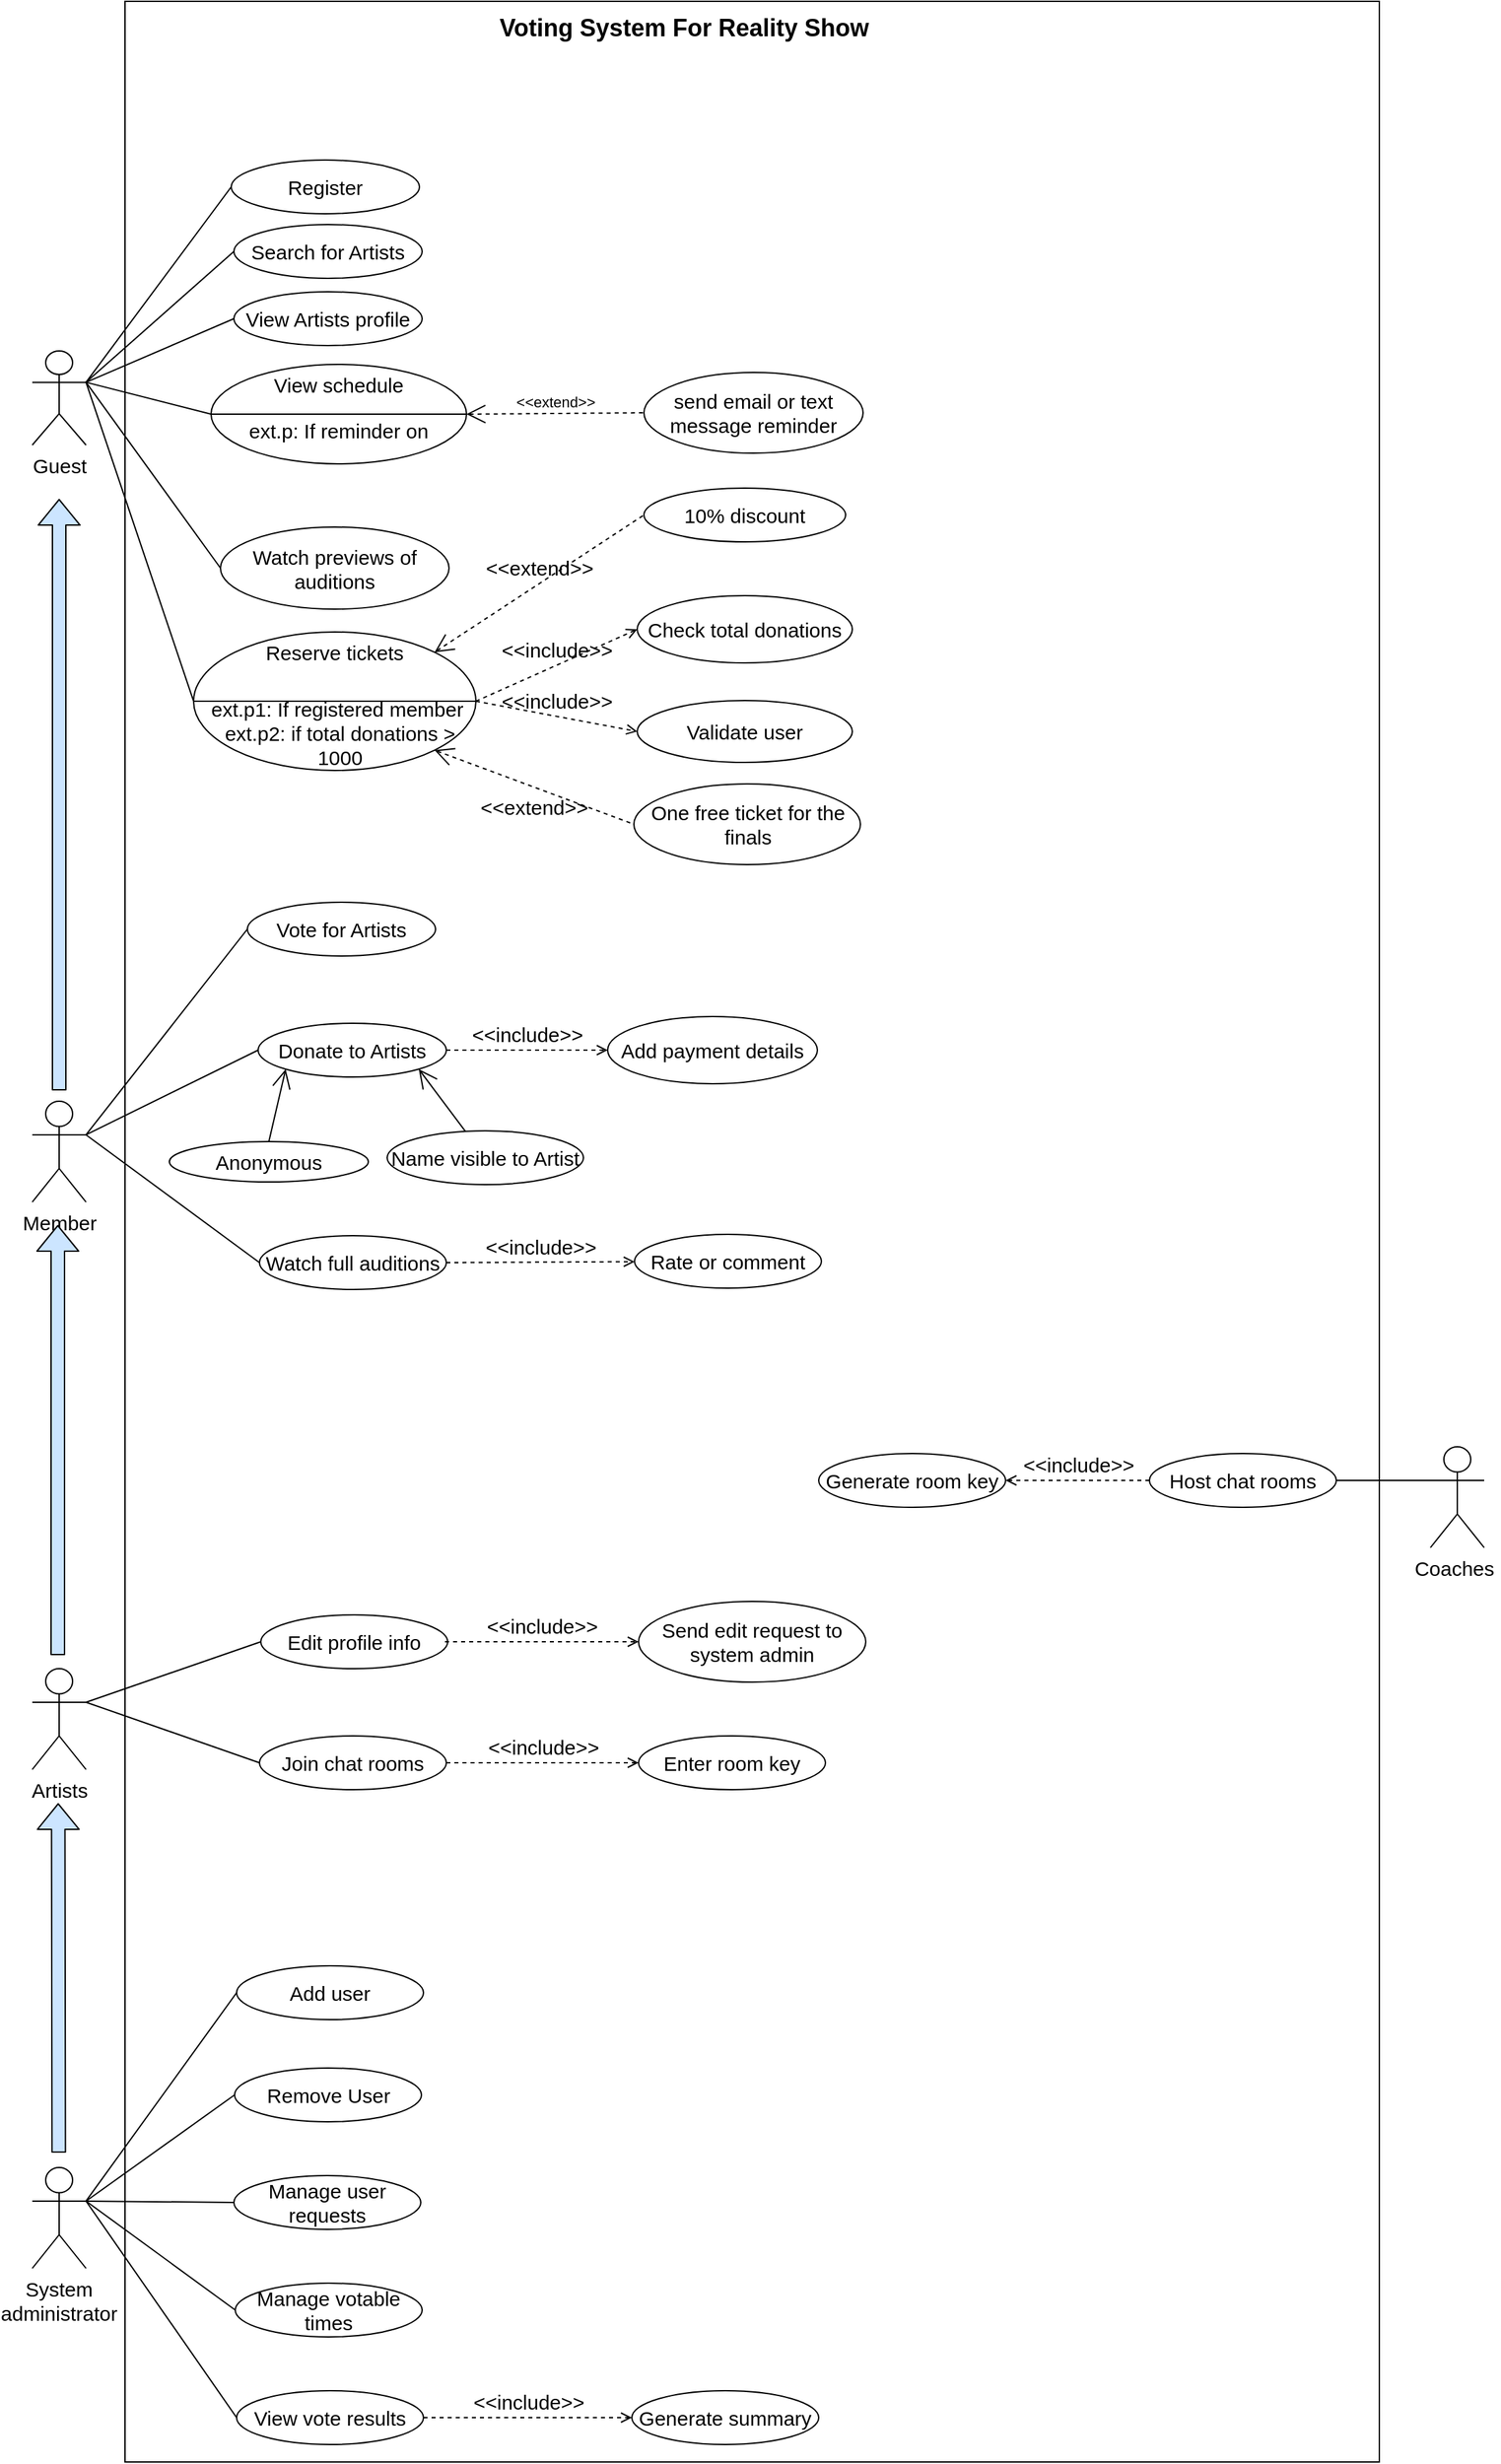 <mxfile version="13.6.4" type="github">
  <diagram id="oSM0W3Erjih9ODZ4Tuiz" name="Page-1">
    <mxGraphModel dx="1665" dy="1640" grid="1" gridSize="10" guides="1" tooltips="1" connect="1" arrows="1" fold="1" page="1" pageScale="1" pageWidth="827" pageHeight="1169" background="#FFFFFF" math="0" shadow="0">
      <root>
        <mxCell id="0" />
        <mxCell id="1" parent="0" />
        <mxCell id="tAQa_KuwIjuZp4DGvMyW-7" value="" style="rounded=0;whiteSpace=wrap;html=1;fillColor=none;fontSize=15;" parent="1" vertex="1">
          <mxGeometry x="79" y="-60" width="933" height="1830" as="geometry" />
        </mxCell>
        <mxCell id="tAQa_KuwIjuZp4DGvMyW-3" value="Member" style="shape=umlActor;verticalLabelPosition=bottom;verticalAlign=top;html=1;fontSize=15;" parent="1" vertex="1">
          <mxGeometry x="10" y="758" width="40" height="75" as="geometry" />
        </mxCell>
        <mxCell id="tAQa_KuwIjuZp4DGvMyW-5" value="Guest" style="shape=umlActor;verticalLabelPosition=bottom;verticalAlign=top;html=1;fontSize=15;" parent="1" vertex="1">
          <mxGeometry x="10" y="200" width="40" height="70" as="geometry" />
        </mxCell>
        <mxCell id="tAQa_KuwIjuZp4DGvMyW-8" value="Voting System For Reality Show" style="text;html=1;strokeColor=none;fillColor=none;align=center;verticalAlign=middle;whiteSpace=wrap;rounded=0;fontStyle=1;fontSize=18;" parent="1" vertex="1">
          <mxGeometry x="325" y="-50" width="340" height="20" as="geometry" />
        </mxCell>
        <mxCell id="tAQa_KuwIjuZp4DGvMyW-9" value="Search for Artists" style="ellipse;whiteSpace=wrap;html=1;fillColor=none;fontSize=15;" parent="1" vertex="1">
          <mxGeometry x="160" y="106" width="140" height="40" as="geometry" />
        </mxCell>
        <mxCell id="tAQa_KuwIjuZp4DGvMyW-14" value="" style="endArrow=none;html=1;exitX=1;exitY=0.333;exitDx=0;exitDy=0;exitPerimeter=0;entryX=0;entryY=0.5;entryDx=0;entryDy=0;fontSize=15;" parent="1" source="tAQa_KuwIjuZp4DGvMyW-5" target="tAQa_KuwIjuZp4DGvMyW-21" edge="1">
          <mxGeometry width="50" height="50" relative="1" as="geometry">
            <mxPoint x="110" y="180" as="sourcePoint" />
            <mxPoint x="160" y="130" as="targetPoint" />
            <Array as="points" />
          </mxGeometry>
        </mxCell>
        <mxCell id="tAQa_KuwIjuZp4DGvMyW-16" value="View Artists profile" style="ellipse;whiteSpace=wrap;html=1;fillColor=none;fontSize=15;" parent="1" vertex="1">
          <mxGeometry x="160" y="156" width="140" height="40" as="geometry" />
        </mxCell>
        <mxCell id="tAQa_KuwIjuZp4DGvMyW-17" value="View schedule" style="ellipse;whiteSpace=wrap;html=1;fillColor=none;fontSize=15;verticalAlign=top;" parent="1" vertex="1">
          <mxGeometry x="143" y="210" width="190" height="74" as="geometry" />
        </mxCell>
        <mxCell id="tAQa_KuwIjuZp4DGvMyW-18" value="Watch previews of auditions" style="ellipse;whiteSpace=wrap;html=1;fillColor=none;fontSize=15;" parent="1" vertex="1">
          <mxGeometry x="150" y="331" width="170" height="61" as="geometry" />
        </mxCell>
        <mxCell id="tAQa_KuwIjuZp4DGvMyW-19" value="&lt;font style=&quot;font-size: 15px;&quot;&gt;Reserve tickets&lt;/font&gt;" style="ellipse;whiteSpace=wrap;html=1;fillColor=none;verticalAlign=top;horizontal=1;labelPosition=center;verticalLabelPosition=middle;align=center;fontSize=15;" parent="1" vertex="1">
          <mxGeometry x="130" y="409" width="210" height="103" as="geometry" />
        </mxCell>
        <mxCell id="tAQa_KuwIjuZp4DGvMyW-21" value="Register" style="ellipse;whiteSpace=wrap;html=1;fillColor=none;fontSize=15;" parent="1" vertex="1">
          <mxGeometry x="158" y="58" width="140" height="40" as="geometry" />
        </mxCell>
        <mxCell id="tAQa_KuwIjuZp4DGvMyW-22" value="" style="endArrow=none;html=1;entryX=0;entryY=0.5;entryDx=0;entryDy=0;exitX=1;exitY=0.333;exitDx=0;exitDy=0;exitPerimeter=0;fontSize=15;" parent="1" source="tAQa_KuwIjuZp4DGvMyW-5" target="tAQa_KuwIjuZp4DGvMyW-9" edge="1">
          <mxGeometry width="50" height="50" relative="1" as="geometry">
            <mxPoint x="60" y="170" as="sourcePoint" />
            <mxPoint x="168" y="122" as="targetPoint" />
            <Array as="points" />
          </mxGeometry>
        </mxCell>
        <mxCell id="tAQa_KuwIjuZp4DGvMyW-23" value="" style="endArrow=none;html=1;exitX=1;exitY=0.333;exitDx=0;exitDy=0;exitPerimeter=0;entryX=0;entryY=0.5;entryDx=0;entryDy=0;fontSize=15;" parent="1" source="tAQa_KuwIjuZp4DGvMyW-5" target="tAQa_KuwIjuZp4DGvMyW-16" edge="1">
          <mxGeometry width="50" height="50" relative="1" as="geometry">
            <mxPoint x="80" y="190" as="sourcePoint" />
            <mxPoint x="178" y="132" as="targetPoint" />
            <Array as="points" />
          </mxGeometry>
        </mxCell>
        <mxCell id="tAQa_KuwIjuZp4DGvMyW-24" value="" style="endArrow=none;html=1;entryX=0;entryY=0.5;entryDx=0;entryDy=0;exitX=1;exitY=0.333;exitDx=0;exitDy=0;exitPerimeter=0;fontSize=15;" parent="1" source="tAQa_KuwIjuZp4DGvMyW-5" target="tAQa_KuwIjuZp4DGvMyW-17" edge="1">
          <mxGeometry width="50" height="50" relative="1" as="geometry">
            <mxPoint x="70" y="170" as="sourcePoint" />
            <mxPoint x="188" y="142" as="targetPoint" />
            <Array as="points" />
          </mxGeometry>
        </mxCell>
        <mxCell id="tAQa_KuwIjuZp4DGvMyW-25" value="" style="endArrow=none;html=1;entryX=0;entryY=0.5;entryDx=0;entryDy=0;exitX=1;exitY=0.333;exitDx=0;exitDy=0;exitPerimeter=0;fontSize=15;" parent="1" source="tAQa_KuwIjuZp4DGvMyW-5" target="tAQa_KuwIjuZp4DGvMyW-18" edge="1">
          <mxGeometry width="50" height="50" relative="1" as="geometry">
            <mxPoint x="70" y="170" as="sourcePoint" />
            <mxPoint x="198" y="152" as="targetPoint" />
            <Array as="points" />
          </mxGeometry>
        </mxCell>
        <mxCell id="tAQa_KuwIjuZp4DGvMyW-26" value="" style="endArrow=none;html=1;entryX=0;entryY=0.5;entryDx=0;entryDy=0;exitX=1;exitY=0.333;exitDx=0;exitDy=0;exitPerimeter=0;fontSize=15;" parent="1" source="tAQa_KuwIjuZp4DGvMyW-5" target="tAQa_KuwIjuZp4DGvMyW-19" edge="1">
          <mxGeometry width="50" height="50" relative="1" as="geometry">
            <mxPoint x="80" y="180" as="sourcePoint" />
            <mxPoint x="171.0" y="323" as="targetPoint" />
            <Array as="points" />
          </mxGeometry>
        </mxCell>
        <mxCell id="tAQa_KuwIjuZp4DGvMyW-31" value="Vote for Artists" style="ellipse;whiteSpace=wrap;html=1;fillColor=none;fontSize=15;" parent="1" vertex="1">
          <mxGeometry x="170" y="610" width="140" height="40" as="geometry" />
        </mxCell>
        <mxCell id="tAQa_KuwIjuZp4DGvMyW-32" value="Donate to Artists" style="ellipse;whiteSpace=wrap;html=1;fillColor=none;fontSize=15;" parent="1" vertex="1">
          <mxGeometry x="178" y="700" width="140" height="40" as="geometry" />
        </mxCell>
        <mxCell id="tAQa_KuwIjuZp4DGvMyW-33" value="Watch full auditions" style="ellipse;whiteSpace=wrap;html=1;fillColor=none;fontSize=15;" parent="1" vertex="1">
          <mxGeometry x="179" y="858" width="139" height="40" as="geometry" />
        </mxCell>
        <mxCell id="tAQa_KuwIjuZp4DGvMyW-34" value="Name visible to Artist" style="ellipse;whiteSpace=wrap;html=1;fillColor=none;fontSize=15;" parent="1" vertex="1">
          <mxGeometry x="274" y="780" width="146" height="40" as="geometry" />
        </mxCell>
        <mxCell id="tAQa_KuwIjuZp4DGvMyW-35" value="Anonymous" style="ellipse;whiteSpace=wrap;html=1;fillColor=none;fontSize=15;" parent="1" vertex="1">
          <mxGeometry x="112" y="788" width="148" height="30" as="geometry" />
        </mxCell>
        <mxCell id="tAQa_KuwIjuZp4DGvMyW-38" value="" style="endArrow=open;endFill=1;endSize=12;html=1;exitX=0.5;exitY=0;exitDx=0;exitDy=0;entryX=0;entryY=1;entryDx=0;entryDy=0;fontSize=15;" parent="1" source="tAQa_KuwIjuZp4DGvMyW-35" target="tAQa_KuwIjuZp4DGvMyW-32" edge="1">
          <mxGeometry width="160" relative="1" as="geometry">
            <mxPoint x="160" y="440" as="sourcePoint" />
            <mxPoint x="206" y="530" as="targetPoint" />
          </mxGeometry>
        </mxCell>
        <mxCell id="tAQa_KuwIjuZp4DGvMyW-39" value="" style="endArrow=open;endFill=1;endSize=12;html=1;entryX=1;entryY=1;entryDx=0;entryDy=0;fontSize=15;" parent="1" source="tAQa_KuwIjuZp4DGvMyW-34" target="tAQa_KuwIjuZp4DGvMyW-32" edge="1">
          <mxGeometry width="160" relative="1" as="geometry">
            <mxPoint x="160" y="440" as="sourcePoint" />
            <mxPoint x="320" y="440" as="targetPoint" />
          </mxGeometry>
        </mxCell>
        <mxCell id="tAQa_KuwIjuZp4DGvMyW-41" value="" style="endArrow=none;html=1;exitX=1;exitY=0.333;exitDx=0;exitDy=0;exitPerimeter=0;entryX=0;entryY=0.5;entryDx=0;entryDy=0;fontSize=15;" parent="1" source="tAQa_KuwIjuZp4DGvMyW-3" target="tAQa_KuwIjuZp4DGvMyW-31" edge="1">
          <mxGeometry width="50" height="50" relative="1" as="geometry">
            <mxPoint x="220" y="580" as="sourcePoint" />
            <mxPoint x="270" y="530" as="targetPoint" />
          </mxGeometry>
        </mxCell>
        <mxCell id="tAQa_KuwIjuZp4DGvMyW-42" value="" style="endArrow=none;html=1;entryX=0;entryY=0.5;entryDx=0;entryDy=0;exitX=1;exitY=0.333;exitDx=0;exitDy=0;exitPerimeter=0;fontSize=15;" parent="1" source="tAQa_KuwIjuZp4DGvMyW-3" target="tAQa_KuwIjuZp4DGvMyW-32" edge="1">
          <mxGeometry width="50" height="50" relative="1" as="geometry">
            <mxPoint x="50" y="540" as="sourcePoint" />
            <mxPoint x="168" y="470" as="targetPoint" />
          </mxGeometry>
        </mxCell>
        <mxCell id="tAQa_KuwIjuZp4DGvMyW-43" value="" style="endArrow=none;html=1;entryX=0;entryY=0.5;entryDx=0;entryDy=0;exitX=1;exitY=0.333;exitDx=0;exitDy=0;exitPerimeter=0;fontSize=15;" parent="1" source="tAQa_KuwIjuZp4DGvMyW-3" target="tAQa_KuwIjuZp4DGvMyW-33" edge="1">
          <mxGeometry width="50" height="50" relative="1" as="geometry">
            <mxPoint x="60" y="540" as="sourcePoint" />
            <mxPoint x="178" y="480" as="targetPoint" />
          </mxGeometry>
        </mxCell>
        <mxCell id="tAQa_KuwIjuZp4DGvMyW-49" value="Artists" style="shape=umlActor;verticalLabelPosition=bottom;verticalAlign=top;html=1;fontSize=15;" parent="1" vertex="1">
          <mxGeometry x="10" y="1180" width="40" height="75" as="geometry" />
        </mxCell>
        <mxCell id="tAQa_KuwIjuZp4DGvMyW-55" value="" style="shape=flexArrow;endArrow=classic;html=1;fillColor=#CCE5FF;fontSize=15;" parent="1" edge="1">
          <mxGeometry width="50" height="50" relative="1" as="geometry">
            <mxPoint x="30" y="750" as="sourcePoint" />
            <mxPoint x="30" y="310" as="targetPoint" />
          </mxGeometry>
        </mxCell>
        <mxCell id="tAQa_KuwIjuZp4DGvMyW-56" value="" style="shape=flexArrow;endArrow=classic;html=1;fillColor=#CCE5FF;fontSize=15;" parent="1" edge="1">
          <mxGeometry width="50" height="50" relative="1" as="geometry">
            <mxPoint x="29" y="1170" as="sourcePoint" />
            <mxPoint x="29" y="850" as="targetPoint" />
          </mxGeometry>
        </mxCell>
        <mxCell id="tAQa_KuwIjuZp4DGvMyW-58" value="Join chat rooms" style="ellipse;whiteSpace=wrap;html=1;fillColor=none;fontSize=15;" parent="1" vertex="1">
          <mxGeometry x="179" y="1230" width="139" height="40" as="geometry" />
        </mxCell>
        <mxCell id="tAQa_KuwIjuZp4DGvMyW-59" value="" style="endArrow=none;html=1;fillColor=#CCE5FF;exitX=1;exitY=0.333;exitDx=0;exitDy=0;exitPerimeter=0;entryX=0;entryY=0.5;entryDx=0;entryDy=0;fontSize=15;" parent="1" source="tAQa_KuwIjuZp4DGvMyW-49" target="-AWZ3N57IZkYEkBXTIfi-49" edge="1">
          <mxGeometry width="50" height="50" relative="1" as="geometry">
            <mxPoint x="220" y="810" as="sourcePoint" />
            <mxPoint x="270" y="760" as="targetPoint" />
          </mxGeometry>
        </mxCell>
        <mxCell id="tAQa_KuwIjuZp4DGvMyW-60" value="" style="endArrow=none;html=1;fillColor=#CCE5FF;entryX=0;entryY=0.5;entryDx=0;entryDy=0;exitX=1;exitY=0.333;exitDx=0;exitDy=0;exitPerimeter=0;fontSize=15;" parent="1" source="tAQa_KuwIjuZp4DGvMyW-49" target="tAQa_KuwIjuZp4DGvMyW-58" edge="1">
          <mxGeometry width="50" height="50" relative="1" as="geometry">
            <mxPoint x="60" y="870" as="sourcePoint" />
            <mxPoint x="188.0" y="794" as="targetPoint" />
          </mxGeometry>
        </mxCell>
        <mxCell id="tAQa_KuwIjuZp4DGvMyW-61" value="Coaches&amp;nbsp;" style="shape=umlActor;verticalLabelPosition=bottom;verticalAlign=top;html=1;whiteSpace=wrap;fontSize=15;" parent="1" vertex="1">
          <mxGeometry x="1050" y="1015" width="40" height="75" as="geometry" />
        </mxCell>
        <mxCell id="tAQa_KuwIjuZp4DGvMyW-63" value="Host chat rooms" style="ellipse;whiteSpace=wrap;html=1;fillColor=none;fontSize=15;" parent="1" vertex="1">
          <mxGeometry x="841" y="1020" width="139" height="40" as="geometry" />
        </mxCell>
        <mxCell id="tAQa_KuwIjuZp4DGvMyW-64" value="" style="endArrow=none;html=1;fillColor=#CCE5FF;exitX=0;exitY=0.333;exitDx=0;exitDy=0;exitPerimeter=0;entryX=1;entryY=0.5;entryDx=0;entryDy=0;fontSize=15;" parent="1" source="tAQa_KuwIjuZp4DGvMyW-61" target="tAQa_KuwIjuZp4DGvMyW-63" edge="1">
          <mxGeometry width="50" height="50" relative="1" as="geometry">
            <mxPoint x="220" y="1020" as="sourcePoint" />
            <mxPoint x="790" y="1040" as="targetPoint" />
          </mxGeometry>
        </mxCell>
        <mxCell id="tAQa_KuwIjuZp4DGvMyW-65" value="System administrator&lt;br style=&quot;font-size: 15px;&quot;&gt;" style="shape=umlActor;verticalLabelPosition=bottom;verticalAlign=top;html=1;whiteSpace=wrap;fontSize=15;" parent="1" vertex="1">
          <mxGeometry x="10" y="1551" width="40" height="75" as="geometry" />
        </mxCell>
        <mxCell id="tAQa_KuwIjuZp4DGvMyW-67" value="Manage votable times" style="ellipse;whiteSpace=wrap;html=1;fillColor=none;fontSize=15;" parent="1" vertex="1">
          <mxGeometry x="161" y="1637" width="139" height="40" as="geometry" />
        </mxCell>
        <mxCell id="tAQa_KuwIjuZp4DGvMyW-68" value="Manage user requests" style="ellipse;whiteSpace=wrap;html=1;fillColor=none;fontSize=15;" parent="1" vertex="1">
          <mxGeometry x="160" y="1557" width="139" height="40" as="geometry" />
        </mxCell>
        <mxCell id="tAQa_KuwIjuZp4DGvMyW-69" value="Remove User" style="ellipse;whiteSpace=wrap;html=1;fillColor=none;fontSize=15;" parent="1" vertex="1">
          <mxGeometry x="160.5" y="1477" width="139" height="40" as="geometry" />
        </mxCell>
        <mxCell id="tAQa_KuwIjuZp4DGvMyW-70" value="Add user" style="ellipse;whiteSpace=wrap;html=1;fillColor=none;fontSize=15;" parent="1" vertex="1">
          <mxGeometry x="162" y="1401" width="139" height="40" as="geometry" />
        </mxCell>
        <mxCell id="tAQa_KuwIjuZp4DGvMyW-72" value="View vote results" style="ellipse;whiteSpace=wrap;html=1;fillColor=none;fontSize=15;" parent="1" vertex="1">
          <mxGeometry x="162" y="1717" width="139" height="40" as="geometry" />
        </mxCell>
        <mxCell id="tAQa_KuwIjuZp4DGvMyW-73" value="&amp;lt;&amp;lt;include&amp;gt;&amp;gt;" style="edgeStyle=none;html=1;endArrow=open;verticalAlign=bottom;dashed=1;labelBackgroundColor=none;fillColor=#CCE5FF;fontSize=15;entryX=0;entryY=0.5;entryDx=0;entryDy=0;exitX=1;exitY=0.5;exitDx=0;exitDy=0;" parent="1" source="tAQa_KuwIjuZp4DGvMyW-19" target="tAQa_KuwIjuZp4DGvMyW-74" edge="1">
          <mxGeometry width="160" relative="1" as="geometry">
            <mxPoint x="340" y="374" as="sourcePoint" />
            <mxPoint x="461" y="361.41" as="targetPoint" />
          </mxGeometry>
        </mxCell>
        <mxCell id="tAQa_KuwIjuZp4DGvMyW-74" value="Check total donations" style="ellipse;whiteSpace=wrap;html=1;fillColor=none;fontSize=15;" parent="1" vertex="1">
          <mxGeometry x="460" y="382" width="160" height="50" as="geometry" />
        </mxCell>
        <mxCell id="-AWZ3N57IZkYEkBXTIfi-2" value="&amp;lt;&amp;lt;include&amp;gt;&amp;gt;" style="edgeStyle=none;html=1;endArrow=open;verticalAlign=bottom;dashed=1;labelBackgroundColor=none;fillColor=#CCE5FF;fontSize=15;entryX=0;entryY=0.5;entryDx=0;entryDy=0;exitX=1;exitY=0.5;exitDx=0;exitDy=0;" parent="1" source="tAQa_KuwIjuZp4DGvMyW-19" target="-AWZ3N57IZkYEkBXTIfi-11" edge="1">
          <mxGeometry width="160" relative="1" as="geometry">
            <mxPoint x="311" y="371.41" as="sourcePoint" />
            <mxPoint x="460" y="425" as="targetPoint" />
          </mxGeometry>
        </mxCell>
        <mxCell id="-AWZ3N57IZkYEkBXTIfi-3" value="" style="endArrow=none;html=1;exitX=0;exitY=0.5;exitDx=0;exitDy=0;entryX=1;entryY=0.5;entryDx=0;entryDy=0;fontSize=15;" parent="1" source="tAQa_KuwIjuZp4DGvMyW-19" target="tAQa_KuwIjuZp4DGvMyW-19" edge="1">
          <mxGeometry width="50" height="50" relative="1" as="geometry">
            <mxPoint x="580" y="440" as="sourcePoint" />
            <mxPoint x="630" y="390" as="targetPoint" />
          </mxGeometry>
        </mxCell>
        <mxCell id="-AWZ3N57IZkYEkBXTIfi-6" value="ext.p1: If registered member&amp;nbsp;&lt;br style=&quot;font-size: 15px;&quot;&gt;ext.p2: if total donations &amp;gt; 1000" style="text;html=1;strokeColor=none;fillColor=none;align=center;verticalAlign=middle;whiteSpace=wrap;rounded=0;fontSize=15;" parent="1" vertex="1">
          <mxGeometry x="139" y="474" width="200" height="20" as="geometry" />
        </mxCell>
        <mxCell id="-AWZ3N57IZkYEkBXTIfi-8" value="&amp;lt;&amp;lt;extend&amp;gt;&amp;gt;" style="edgeStyle=none;html=1;startArrow=open;endArrow=none;startSize=12;verticalAlign=bottom;dashed=1;labelBackgroundColor=none;exitX=1;exitY=0;exitDx=0;exitDy=0;entryX=0;entryY=0.5;entryDx=0;entryDy=0;fontSize=15;" parent="1" source="tAQa_KuwIjuZp4DGvMyW-19" target="-AWZ3N57IZkYEkBXTIfi-10" edge="1">
          <mxGeometry width="160" relative="1" as="geometry">
            <mxPoint x="850" y="277" as="sourcePoint" />
            <mxPoint x="760" y="424.41" as="targetPoint" />
          </mxGeometry>
        </mxCell>
        <mxCell id="-AWZ3N57IZkYEkBXTIfi-10" value="10% discount" style="ellipse;whiteSpace=wrap;html=1;fontSize=15;" parent="1" vertex="1">
          <mxGeometry x="465" y="302" width="150" height="40" as="geometry" />
        </mxCell>
        <mxCell id="-AWZ3N57IZkYEkBXTIfi-11" value="Validate user" style="ellipse;whiteSpace=wrap;html=1;fillColor=none;fontSize=15;" parent="1" vertex="1">
          <mxGeometry x="460" y="460" width="160" height="46" as="geometry" />
        </mxCell>
        <mxCell id="-AWZ3N57IZkYEkBXTIfi-12" value="&lt;div style=&quot;font-size: 15px;&quot;&gt;&lt;span style=&quot;font-size: 15px;&quot;&gt;One free ticket for the finals&lt;/span&gt;&lt;/div&gt;" style="ellipse;whiteSpace=wrap;html=1;align=center;fontSize=15;" parent="1" vertex="1">
          <mxGeometry x="457.5" y="522" width="168.5" height="60" as="geometry" />
        </mxCell>
        <mxCell id="-AWZ3N57IZkYEkBXTIfi-13" value="&amp;lt;&amp;lt;extend&amp;gt;&amp;gt;" style="edgeStyle=none;html=1;startArrow=open;endArrow=none;startSize=12;verticalAlign=top;dashed=1;labelBackgroundColor=none;entryX=0;entryY=0.5;entryDx=0;entryDy=0;fontSize=15;exitX=1;exitY=1;exitDx=0;exitDy=0;" parent="1" source="tAQa_KuwIjuZp4DGvMyW-19" target="-AWZ3N57IZkYEkBXTIfi-12" edge="1">
          <mxGeometry width="160" relative="1" as="geometry">
            <mxPoint x="340" y="370" as="sourcePoint" />
            <mxPoint x="380" y="240" as="targetPoint" />
          </mxGeometry>
        </mxCell>
        <mxCell id="-AWZ3N57IZkYEkBXTIfi-14" value="" style="endArrow=none;html=1;fillColor=#CCE5FF;entryX=0;entryY=0.5;entryDx=0;entryDy=0;exitX=1;exitY=0.333;exitDx=0;exitDy=0;exitPerimeter=0;fontSize=15;" parent="1" source="tAQa_KuwIjuZp4DGvMyW-65" target="tAQa_KuwIjuZp4DGvMyW-70" edge="1">
          <mxGeometry width="50" height="50" relative="1" as="geometry">
            <mxPoint x="60" y="885" as="sourcePoint" />
            <mxPoint x="189.0" y="930" as="targetPoint" />
          </mxGeometry>
        </mxCell>
        <mxCell id="-AWZ3N57IZkYEkBXTIfi-15" value="" style="endArrow=none;html=1;fillColor=#CCE5FF;entryX=0;entryY=0.5;entryDx=0;entryDy=0;exitX=1;exitY=0.333;exitDx=0;exitDy=0;exitPerimeter=0;fontSize=15;" parent="1" source="tAQa_KuwIjuZp4DGvMyW-65" target="tAQa_KuwIjuZp4DGvMyW-69" edge="1">
          <mxGeometry width="50" height="50" relative="1" as="geometry">
            <mxPoint x="50" y="1170" as="sourcePoint" />
            <mxPoint x="172.0" y="1100" as="targetPoint" />
          </mxGeometry>
        </mxCell>
        <mxCell id="-AWZ3N57IZkYEkBXTIfi-16" value="" style="endArrow=none;html=1;fillColor=#CCE5FF;entryX=0;entryY=0.5;entryDx=0;entryDy=0;exitX=1;exitY=0.333;exitDx=0;exitDy=0;exitPerimeter=0;fontSize=15;" parent="1" source="tAQa_KuwIjuZp4DGvMyW-65" target="tAQa_KuwIjuZp4DGvMyW-68" edge="1">
          <mxGeometry width="50" height="50" relative="1" as="geometry">
            <mxPoint x="70" y="1195" as="sourcePoint" />
            <mxPoint x="182.0" y="1110" as="targetPoint" />
          </mxGeometry>
        </mxCell>
        <mxCell id="-AWZ3N57IZkYEkBXTIfi-17" value="" style="endArrow=none;html=1;fillColor=#CCE5FF;entryX=0;entryY=0.5;entryDx=0;entryDy=0;exitX=1;exitY=0.333;exitDx=0;exitDy=0;exitPerimeter=0;fontSize=15;" parent="1" source="tAQa_KuwIjuZp4DGvMyW-65" target="tAQa_KuwIjuZp4DGvMyW-67" edge="1">
          <mxGeometry width="50" height="50" relative="1" as="geometry">
            <mxPoint x="80" y="1205" as="sourcePoint" />
            <mxPoint x="192.0" y="1120" as="targetPoint" />
          </mxGeometry>
        </mxCell>
        <mxCell id="-AWZ3N57IZkYEkBXTIfi-18" value="" style="endArrow=none;html=1;fillColor=#CCE5FF;entryX=0;entryY=0.5;entryDx=0;entryDy=0;exitX=1;exitY=0.333;exitDx=0;exitDy=0;exitPerimeter=0;fontSize=15;" parent="1" source="tAQa_KuwIjuZp4DGvMyW-65" target="tAQa_KuwIjuZp4DGvMyW-72" edge="1">
          <mxGeometry width="50" height="50" relative="1" as="geometry">
            <mxPoint x="60" y="1185" as="sourcePoint" />
            <mxPoint x="171.0" y="1340" as="targetPoint" />
          </mxGeometry>
        </mxCell>
        <mxCell id="-AWZ3N57IZkYEkBXTIfi-19" value="" style="shape=flexArrow;endArrow=classic;html=1;fillColor=#CCE5FF;fontSize=15;" parent="1" edge="1">
          <mxGeometry width="50" height="50" relative="1" as="geometry">
            <mxPoint x="29.7" y="1540" as="sourcePoint" />
            <mxPoint x="29.29" y="1280" as="targetPoint" />
          </mxGeometry>
        </mxCell>
        <mxCell id="-AWZ3N57IZkYEkBXTIfi-21" value="Rate or comment" style="ellipse;whiteSpace=wrap;html=1;fillColor=none;fontSize=15;" parent="1" vertex="1">
          <mxGeometry x="458" y="857" width="139" height="40" as="geometry" />
        </mxCell>
        <mxCell id="-AWZ3N57IZkYEkBXTIfi-22" value="&amp;lt;&amp;lt;include&amp;gt;&amp;gt;" style="edgeStyle=none;html=1;endArrow=open;verticalAlign=bottom;dashed=1;labelBackgroundColor=none;fillColor=#CCE5FF;fontSize=15;exitX=1;exitY=0.5;exitDx=0;exitDy=0;" parent="1" source="tAQa_KuwIjuZp4DGvMyW-33" target="-AWZ3N57IZkYEkBXTIfi-21" edge="1">
          <mxGeometry width="160" relative="1" as="geometry">
            <mxPoint x="318.0" y="651" as="sourcePoint" />
            <mxPoint x="458.0" y="641" as="targetPoint" />
          </mxGeometry>
        </mxCell>
        <mxCell id="-AWZ3N57IZkYEkBXTIfi-23" value="Generate room key" style="ellipse;whiteSpace=wrap;html=1;fillColor=none;fontSize=15;" parent="1" vertex="1">
          <mxGeometry x="595" y="1020" width="139" height="40" as="geometry" />
        </mxCell>
        <mxCell id="-AWZ3N57IZkYEkBXTIfi-24" value="&amp;lt;&amp;lt;include&amp;gt;&amp;gt;" style="edgeStyle=none;html=1;endArrow=open;verticalAlign=bottom;dashed=1;labelBackgroundColor=none;fillColor=#CCE5FF;fontSize=15;exitX=0;exitY=0.5;exitDx=0;exitDy=0;" parent="1" source="tAQa_KuwIjuZp4DGvMyW-63" target="-AWZ3N57IZkYEkBXTIfi-23" edge="1">
          <mxGeometry width="160" relative="1" as="geometry">
            <mxPoint x="388.0" y="1031" as="sourcePoint" />
            <mxPoint x="528.0" y="1022" as="targetPoint" />
          </mxGeometry>
        </mxCell>
        <mxCell id="-AWZ3N57IZkYEkBXTIfi-26" value="Enter room key" style="ellipse;whiteSpace=wrap;html=1;fillColor=none;fontSize=15;" parent="1" vertex="1">
          <mxGeometry x="461" y="1230" width="139" height="40" as="geometry" />
        </mxCell>
        <mxCell id="-AWZ3N57IZkYEkBXTIfi-27" value="&amp;lt;&amp;lt;include&amp;gt;&amp;gt;" style="edgeStyle=none;html=1;endArrow=open;verticalAlign=bottom;dashed=1;labelBackgroundColor=none;fillColor=#CCE5FF;fontSize=15;exitX=1;exitY=0.5;exitDx=0;exitDy=0;" parent="1" source="tAQa_KuwIjuZp4DGvMyW-58" target="-AWZ3N57IZkYEkBXTIfi-26" edge="1">
          <mxGeometry width="160" relative="1" as="geometry">
            <mxPoint x="365.0" y="1250" as="sourcePoint" />
            <mxPoint x="439.0" y="1232" as="targetPoint" />
          </mxGeometry>
        </mxCell>
        <mxCell id="-AWZ3N57IZkYEkBXTIfi-28" value="Add payment details" style="ellipse;whiteSpace=wrap;html=1;fillColor=none;fontSize=15;" parent="1" vertex="1">
          <mxGeometry x="438" y="695" width="156" height="50" as="geometry" />
        </mxCell>
        <mxCell id="-AWZ3N57IZkYEkBXTIfi-29" value="&amp;lt;&amp;lt;include&amp;gt;&amp;gt;" style="edgeStyle=none;html=1;endArrow=open;verticalAlign=bottom;dashed=1;labelBackgroundColor=none;fillColor=#CCE5FF;fontSize=15;exitX=1;exitY=0.5;exitDx=0;exitDy=0;entryX=0;entryY=0.5;entryDx=0;entryDy=0;" parent="1" source="tAQa_KuwIjuZp4DGvMyW-32" target="-AWZ3N57IZkYEkBXTIfi-28" edge="1">
          <mxGeometry width="160" relative="1" as="geometry">
            <mxPoint x="734.0" y="570" as="sourcePoint" />
            <mxPoint x="435.0" y="552" as="targetPoint" />
          </mxGeometry>
        </mxCell>
        <mxCell id="-AWZ3N57IZkYEkBXTIfi-30" value="Send edit request to system admin" style="ellipse;whiteSpace=wrap;html=1;fillColor=none;fontSize=15;" parent="1" vertex="1">
          <mxGeometry x="461" y="1130" width="169" height="60" as="geometry" />
        </mxCell>
        <mxCell id="-AWZ3N57IZkYEkBXTIfi-31" value="&amp;lt;&amp;lt;include&amp;gt;&amp;gt;" style="edgeStyle=none;html=1;endArrow=open;verticalAlign=bottom;dashed=1;labelBackgroundColor=none;fillColor=#CCE5FF;fontSize=15;exitX=1;exitY=0.5;exitDx=0;exitDy=0;" parent="1" target="-AWZ3N57IZkYEkBXTIfi-30" edge="1">
          <mxGeometry width="160" relative="1" as="geometry">
            <mxPoint x="317.0" y="1160.0" as="sourcePoint" />
            <mxPoint x="461.0" y="1152" as="targetPoint" />
          </mxGeometry>
        </mxCell>
        <mxCell id="-AWZ3N57IZkYEkBXTIfi-32" value="Generate summary" style="ellipse;whiteSpace=wrap;html=1;fillColor=none;fontSize=15;" parent="1" vertex="1">
          <mxGeometry x="456" y="1717" width="139" height="40" as="geometry" />
        </mxCell>
        <mxCell id="-AWZ3N57IZkYEkBXTIfi-33" value="&amp;lt;&amp;lt;include&amp;gt;&amp;gt;" style="edgeStyle=none;html=1;endArrow=open;verticalAlign=bottom;dashed=1;labelBackgroundColor=none;fillColor=#CCE5FF;fontSize=15;exitX=1;exitY=0.5;exitDx=0;exitDy=0;" parent="1" source="tAQa_KuwIjuZp4DGvMyW-72" target="-AWZ3N57IZkYEkBXTIfi-32" edge="1">
          <mxGeometry width="160" relative="1" as="geometry">
            <mxPoint x="313.0" y="1737" as="sourcePoint" />
            <mxPoint x="434.0" y="1719" as="targetPoint" />
          </mxGeometry>
        </mxCell>
        <mxCell id="-AWZ3N57IZkYEkBXTIfi-49" value="Edit profile info" style="ellipse;whiteSpace=wrap;html=1;fillColor=none;fontSize=15;" parent="1" vertex="1">
          <mxGeometry x="180" y="1140" width="139" height="40" as="geometry" />
        </mxCell>
        <mxCell id="LAChW5uwFqBygV1A_F4e-3" value="" style="endArrow=none;html=1;exitX=0;exitY=0.5;exitDx=0;exitDy=0;entryX=1;entryY=0.5;entryDx=0;entryDy=0;" edge="1" parent="1" source="tAQa_KuwIjuZp4DGvMyW-17" target="tAQa_KuwIjuZp4DGvMyW-17">
          <mxGeometry width="50" height="50" relative="1" as="geometry">
            <mxPoint x="460" y="500" as="sourcePoint" />
            <mxPoint x="510" y="450" as="targetPoint" />
          </mxGeometry>
        </mxCell>
        <mxCell id="LAChW5uwFqBygV1A_F4e-4" value="ext.p: If reminder on" style="text;html=1;strokeColor=none;fillColor=none;align=center;verticalAlign=middle;whiteSpace=wrap;rounded=0;fontSize=15;" vertex="1" parent="1">
          <mxGeometry x="163" y="244" width="150" height="30" as="geometry" />
        </mxCell>
        <mxCell id="LAChW5uwFqBygV1A_F4e-5" value="&amp;lt;&amp;lt;extend&amp;gt;&amp;gt;" style="edgeStyle=none;html=1;startArrow=open;endArrow=none;startSize=12;verticalAlign=bottom;dashed=1;labelBackgroundColor=none;exitX=1;exitY=0.5;exitDx=0;exitDy=0;entryX=0;entryY=0.5;entryDx=0;entryDy=0;" edge="1" parent="1" source="tAQa_KuwIjuZp4DGvMyW-17" target="LAChW5uwFqBygV1A_F4e-7">
          <mxGeometry width="160" relative="1" as="geometry">
            <mxPoint x="410" y="380" as="sourcePoint" />
            <mxPoint x="570" y="380" as="targetPoint" />
          </mxGeometry>
        </mxCell>
        <mxCell id="LAChW5uwFqBygV1A_F4e-7" value="send email or text message reminder" style="ellipse;whiteSpace=wrap;html=1;fontSize=15;" vertex="1" parent="1">
          <mxGeometry x="465" y="216" width="163" height="60" as="geometry" />
        </mxCell>
      </root>
    </mxGraphModel>
  </diagram>
</mxfile>
